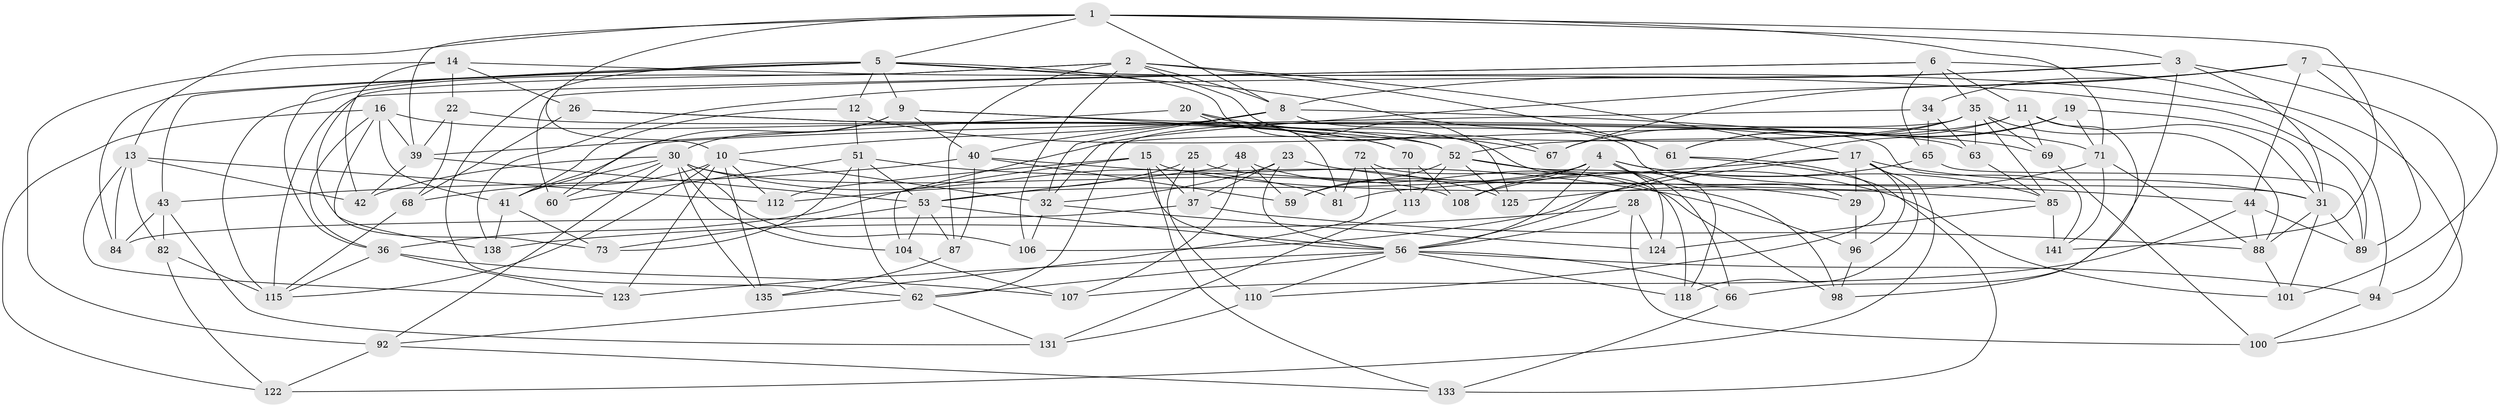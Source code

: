 // original degree distribution, {4: 1.0}
// Generated by graph-tools (version 1.1) at 2025/20/03/04/25 18:20:36]
// undirected, 88 vertices, 229 edges
graph export_dot {
graph [start="1"]
  node [color=gray90,style=filled];
  1 [super="+57+134"];
  2 [super="+54"];
  3 [super="+46"];
  4 [super="+45"];
  5 [super="+79"];
  6 [super="+86"];
  7 [super="+144"];
  8 [super="+27"];
  9 [super="+64"];
  10 [super="+147+21"];
  11 [super="+99"];
  12;
  13 [super="+50"];
  14 [super="+142"];
  15 [super="+33"];
  16 [super="+38"];
  17 [super="+18+58"];
  19;
  20;
  22;
  23;
  25;
  26;
  28;
  29;
  30 [super="+76+97"];
  31 [super="+129+55"];
  32 [super="+78"];
  34;
  35 [super="+136+90"];
  36 [super="+127"];
  37 [super="+75"];
  39 [super="+49"];
  40 [super="+77"];
  41 [super="+126"];
  42;
  43 [super="+47"];
  44 [super="+93"];
  48;
  51 [super="+95"];
  52 [super="+117+146"];
  53 [super="+80"];
  56 [super="+83+145+105"];
  59;
  60;
  61 [super="+91"];
  62 [super="+102"];
  63;
  65;
  66;
  67;
  68;
  69;
  70;
  71 [super="+116"];
  72;
  73;
  81;
  82;
  84 [super="+132"];
  85 [super="+114"];
  87;
  88 [super="+137"];
  89 [super="+128"];
  92 [super="+111"];
  94;
  96;
  98;
  100;
  101;
  104;
  106;
  107;
  108;
  110;
  112;
  113;
  115 [super="+119"];
  118;
  122;
  123;
  124;
  125;
  131;
  133;
  135;
  138;
  141;
  1 -- 39;
  1 -- 3;
  1 -- 71;
  1 -- 10;
  1 -- 141;
  1 -- 8;
  1 -- 5;
  1 -- 13;
  2 -- 73;
  2 -- 61;
  2 -- 8;
  2 -- 17;
  2 -- 115;
  2 -- 67;
  2 -- 87;
  2 -- 106;
  3 -- 66;
  3 -- 8;
  3 -- 138;
  3 -- 94;
  3 -- 31;
  4 -- 108;
  4 -- 98;
  4 -- 124;
  4 -- 59;
  4 -- 56;
  4 -- 85;
  4 -- 53;
  4 -- 44;
  5 -- 9;
  5 -- 61;
  5 -- 94;
  5 -- 36;
  5 -- 84;
  5 -- 43;
  5 -- 12;
  5 -- 125;
  5 -- 62;
  6 -- 11;
  6 -- 60;
  6 -- 65;
  6 -- 100;
  6 -- 115;
  6 -- 35;
  7 -- 67;
  7 -- 89;
  7 -- 34;
  7 -- 101;
  7 -- 32;
  7 -- 44;
  8 -- 40;
  8 -- 141;
  8 -- 10;
  8 -- 29;
  8 -- 32;
  9 -- 60;
  9 -- 52;
  9 -- 40;
  9 -- 69;
  9 -- 30;
  10 -- 112;
  10 -- 115;
  10 -- 123;
  10 -- 135;
  10 -- 32;
  10 -- 68;
  11 -- 52;
  11 -- 61;
  11 -- 98;
  11 -- 69;
  11 -- 31;
  12 -- 71;
  12 -- 51;
  12 -- 41;
  13 -- 123;
  13 -- 42;
  13 -- 112;
  13 -- 82;
  13 -- 84;
  14 -- 42;
  14 -- 89;
  14 -- 26;
  14 -- 92 [weight=2];
  14 -- 22;
  15 -- 85;
  15 -- 112;
  15 -- 133;
  15 -- 37;
  15 -- 36;
  15 -- 56;
  16 -- 70;
  16 -- 41;
  16 -- 122;
  16 -- 138;
  16 -- 36;
  16 -- 39;
  17 -- 29;
  17 -- 118;
  17 -- 96;
  17 -- 106;
  17 -- 122;
  17 -- 31;
  17 -- 81;
  19 -- 71;
  19 -- 56;
  19 -- 61;
  19 -- 31;
  20 -- 81;
  20 -- 67;
  20 -- 66;
  20 -- 39;
  22 -- 68;
  22 -- 63;
  22 -- 39;
  23 -- 37;
  23 -- 29;
  23 -- 32;
  23 -- 56;
  25 -- 112;
  25 -- 31;
  25 -- 110;
  25 -- 37;
  26 -- 70;
  26 -- 68;
  26 -- 52;
  28 -- 124;
  28 -- 100;
  28 -- 138;
  28 -- 56;
  29 -- 96;
  30 -- 81;
  30 -- 135;
  30 -- 104;
  30 -- 41;
  30 -- 42;
  30 -- 108;
  30 -- 106;
  30 -- 60;
  30 -- 92;
  31 -- 89;
  31 -- 88;
  31 -- 101;
  32 -- 106;
  32 -- 124;
  34 -- 65;
  34 -- 63;
  34 -- 41;
  35 -- 104;
  35 -- 62;
  35 -- 67;
  35 -- 85;
  35 -- 69;
  35 -- 88;
  35 -- 63;
  36 -- 123;
  36 -- 107;
  36 -- 115;
  37 -- 88;
  37 -- 84 [weight=2];
  39 -- 42;
  39 -- 53;
  40 -- 125;
  40 -- 59;
  40 -- 87;
  40 -- 43;
  41 -- 73;
  41 -- 138;
  43 -- 131;
  43 -- 82;
  43 -- 84 [weight=2];
  44 -- 89 [weight=2];
  44 -- 107;
  44 -- 88;
  48 -- 98;
  48 -- 53;
  48 -- 59;
  48 -- 107;
  51 -- 96;
  51 -- 60;
  51 -- 73;
  51 -- 62;
  51 -- 53;
  52 -- 59;
  52 -- 125;
  52 -- 113;
  52 -- 101;
  52 -- 118;
  53 -- 104;
  53 -- 73;
  53 -- 87;
  53 -- 56;
  56 -- 94;
  56 -- 66;
  56 -- 110;
  56 -- 118;
  56 -- 123;
  56 -- 62;
  61 -- 110;
  61 -- 133;
  62 -- 92;
  62 -- 131;
  63 -- 85;
  65 -- 108;
  65 -- 89;
  66 -- 133;
  68 -- 115;
  69 -- 100;
  70 -- 108;
  70 -- 113;
  71 -- 88;
  71 -- 125;
  71 -- 141;
  72 -- 113;
  72 -- 81;
  72 -- 118;
  72 -- 135;
  82 -- 122;
  82 -- 115;
  85 -- 124;
  85 -- 141;
  87 -- 135;
  88 -- 101;
  92 -- 122;
  92 -- 133;
  94 -- 100;
  96 -- 98;
  104 -- 107;
  110 -- 131;
  113 -- 131;
}
